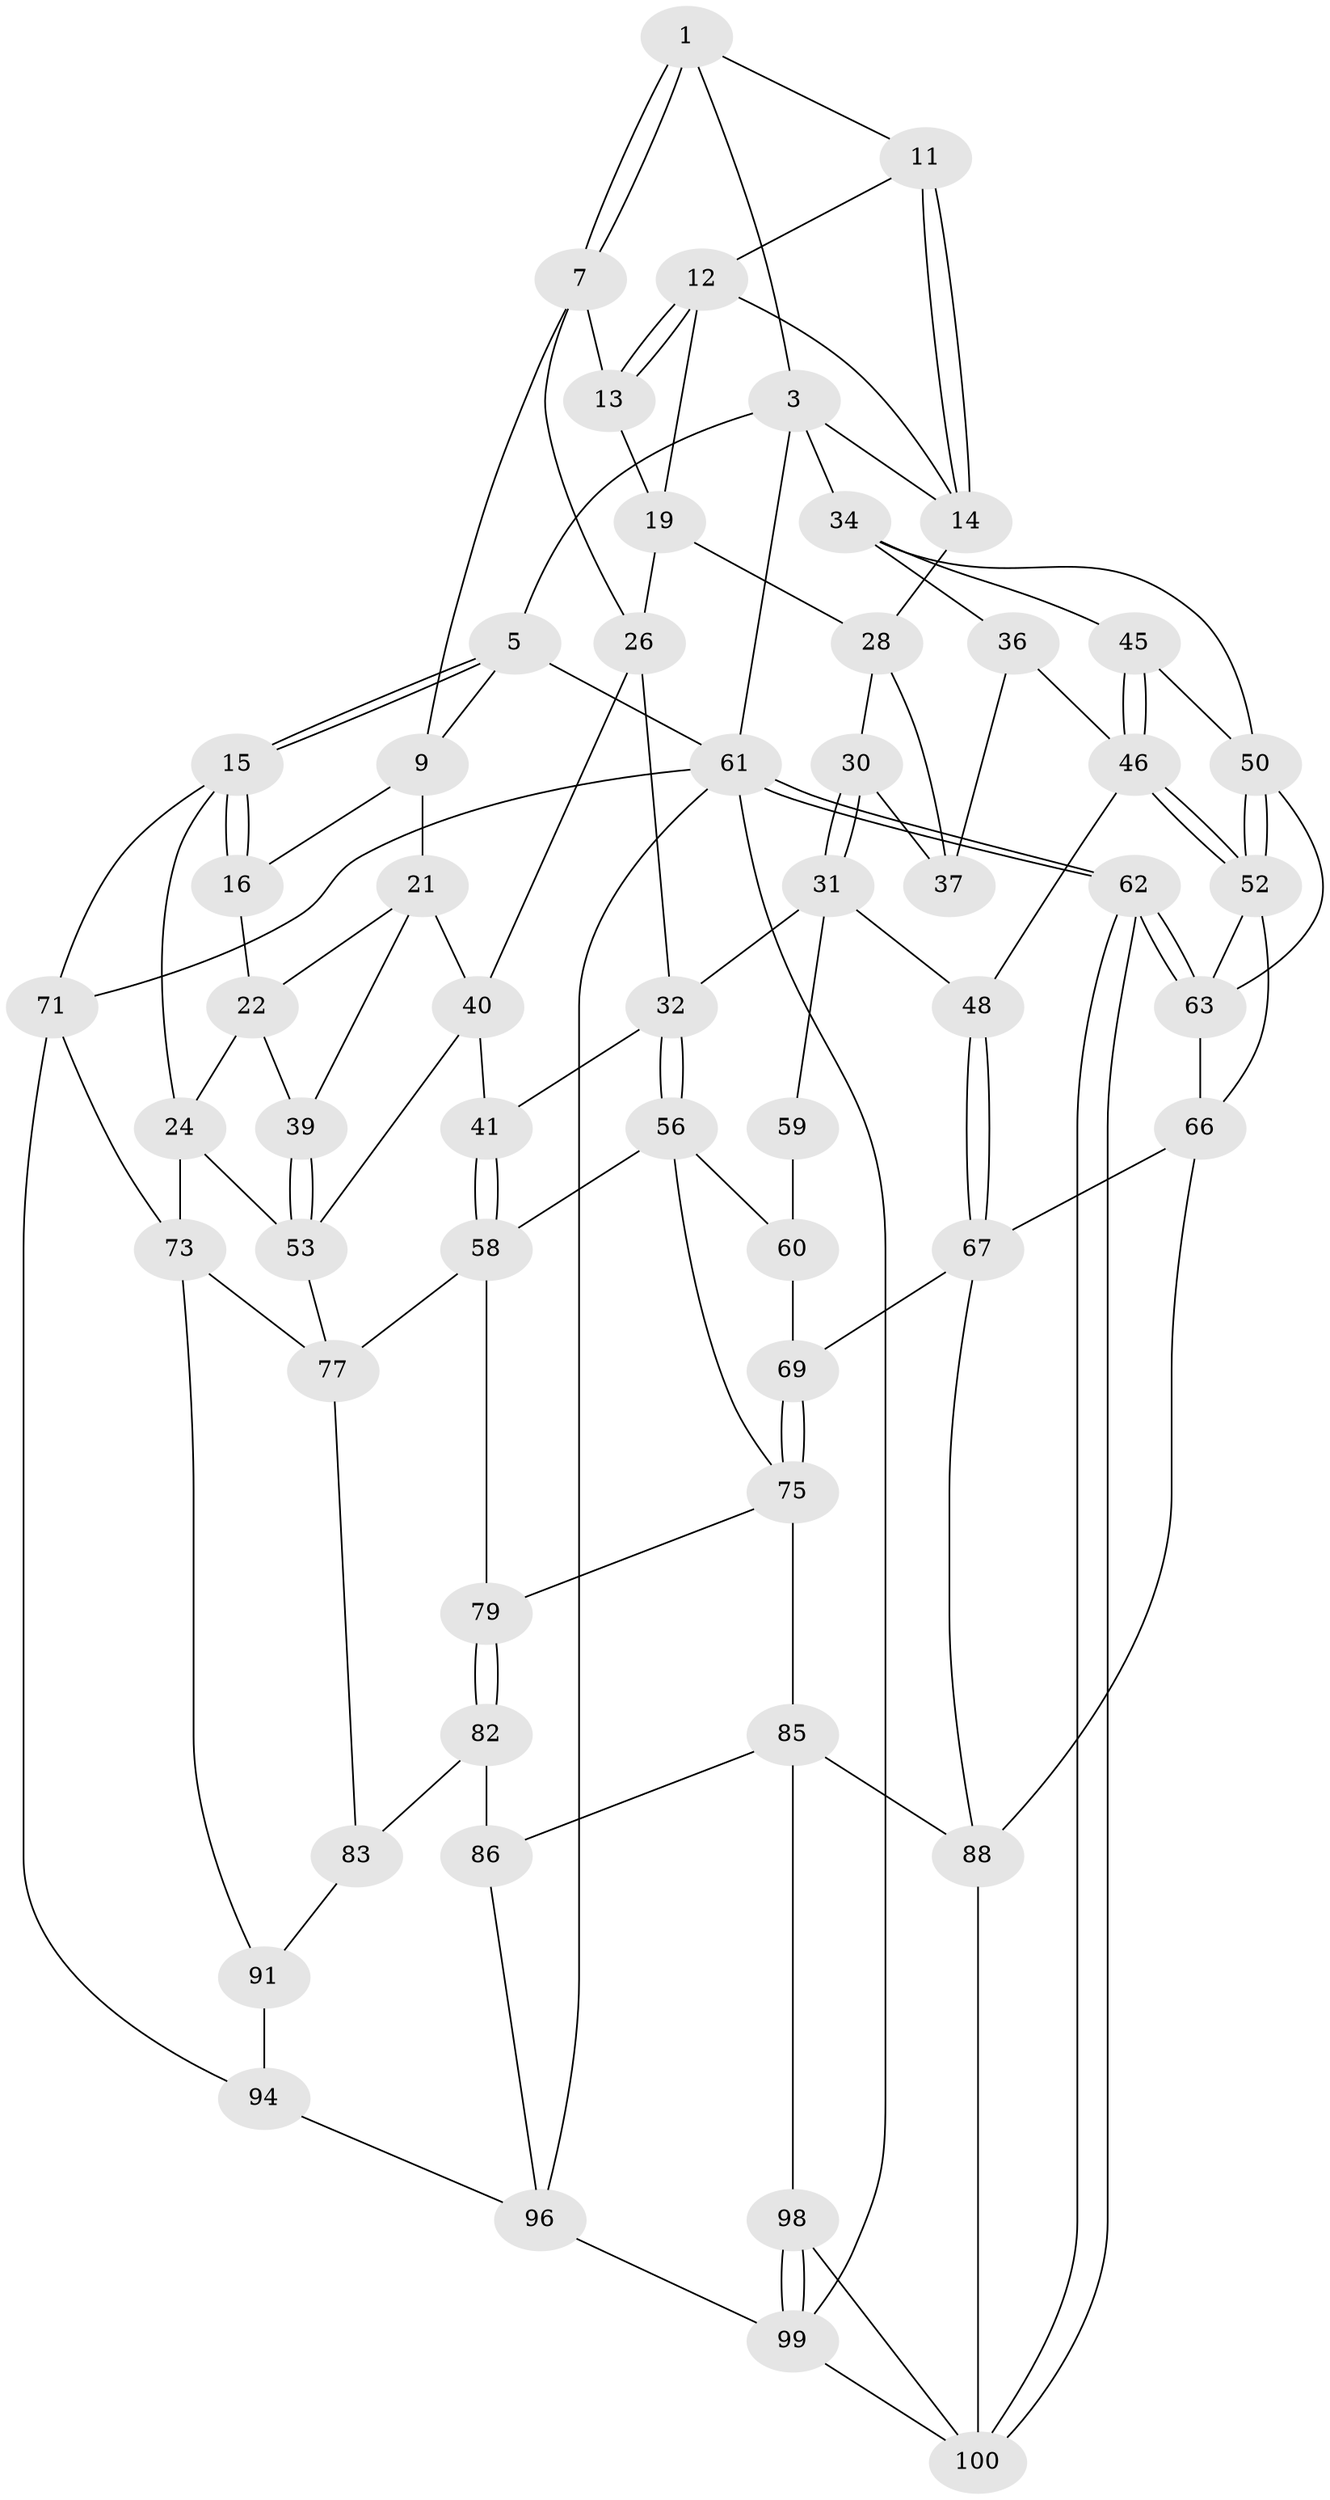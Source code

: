 // original degree distribution, {3: 0.0196078431372549, 4: 0.2647058823529412, 5: 0.47058823529411764, 6: 0.24509803921568626}
// Generated by graph-tools (version 1.1) at 2025/38/02/21/25 10:38:58]
// undirected, 58 vertices, 125 edges
graph export_dot {
graph [start="1"]
  node [color=gray90,style=filled];
  1 [pos="+0.40177658345295736+0",super="+2"];
  3 [pos="+1+0",super="+4"];
  5 [pos="+0+0",super="+6"];
  7 [pos="+0.4217434965932188+0.15229348678686008",super="+8"];
  9 [pos="+0.38107152051102666+0.17188436053323622",super="+10"];
  11 [pos="+0.5310506406767657+0.05451520444881928"];
  12 [pos="+0.5236907478441047+0.0820089858485309",super="+18"];
  13 [pos="+0.4540540594796054+0.1485797301024003"];
  14 [pos="+0.8182384537568049+0.038535187073587586",super="+17"];
  15 [pos="+0+0.05849673142078947",super="+25"];
  16 [pos="+0.20940427154678717+0.08786455593903134"];
  19 [pos="+0.5649850926422967+0.2033793460707148",super="+20"];
  21 [pos="+0.2673039239993283+0.21908842812870907",super="+38"];
  22 [pos="+0.2219834508739119+0.1340152717579285",super="+23"];
  24 [pos="+0+0.2222243240659266",super="+55"];
  26 [pos="+0.5215731139295655+0.28858943239912066",super="+27"];
  28 [pos="+0.7854685007540161+0.10883824366734814",super="+29"];
  30 [pos="+0.6948161774313005+0.2640896436456771"];
  31 [pos="+0.6421675475087292+0.3455990421112524",super="+49"];
  32 [pos="+0.6167219479395321+0.3489994369659266",super="+33"];
  34 [pos="+1+0",super="+35"];
  36 [pos="+0.8687271716061521+0.30566990253524157",super="+44"];
  37 [pos="+0.8643026916247882+0.2965213348842288",super="+43"];
  39 [pos="+0.1551396077221727+0.2970288613488778"];
  40 [pos="+0.37044931876774173+0.363228433606511",super="+42"];
  41 [pos="+0.40220168913513754+0.45317090312755226"];
  45 [pos="+0.8888447705473025+0.33473280905844055"];
  46 [pos="+0.8577158941399418+0.4278878305020222",super="+47"];
  48 [pos="+0.756489365280499+0.46173072290590794"];
  50 [pos="+0.9942689107881275+0.3432151099520606",super="+51"];
  52 [pos="+0.9205222002407697+0.4740689039345681",super="+65"];
  53 [pos="+0.17894312253834793+0.3752481087291877",super="+54"];
  56 [pos="+0.5583608029816897+0.5044578527443841",super="+57"];
  58 [pos="+0.4022110797502683+0.4549031315623865",super="+76"];
  59 [pos="+0.6726901786885446+0.4488083673415043"];
  60 [pos="+0.6303124911158218+0.47848449314497676",super="+70"];
  61 [pos="+1+1",super="+72"];
  62 [pos="+1+1"];
  63 [pos="+1+0.7714593433075045",super="+64"];
  66 [pos="+0.8624314883797874+0.6028579766312679",super="+84"];
  67 [pos="+0.7669283247860388+0.6194194876438994",super="+68"];
  69 [pos="+0.6666329224192181+0.6328514639719219"];
  71 [pos="+0+0.6333595330345679",super="+74"];
  73 [pos="+0.09753069765563797+0.5759239221547583",super="+81"];
  75 [pos="+0.6009826042993603+0.6170203374720222",super="+78"];
  77 [pos="+0.29228252592037207+0.5250322608043297",super="+80"];
  79 [pos="+0.375759566152194+0.5591361221520292"];
  82 [pos="+0.37181315905027734+0.618342610354646",super="+87"];
  83 [pos="+0.2585035904032345+0.676037202810806",super="+90"];
  85 [pos="+0.48027361291996384+0.7542325673951845",super="+89"];
  86 [pos="+0.4342723003458797+0.771267651196974"];
  88 [pos="+0.7326046968899657+0.7992304597108304",super="+93"];
  91 [pos="+0.23502361119873785+0.8542964761605105",super="+92"];
  94 [pos="+0.084490540180812+0.7483186745426333",super="+95"];
  96 [pos="+0.04599370295746966+1",super="+97"];
  98 [pos="+0.7053118777072053+0.8625814084177892"];
  99 [pos="+0.586018364367612+1",super="+102"];
  100 [pos="+0.8827418818928369+0.9084102322814659",super="+101"];
  1 -- 7;
  1 -- 7;
  1 -- 3;
  1 -- 11;
  3 -- 14;
  3 -- 5;
  3 -- 34;
  3 -- 61;
  5 -- 15;
  5 -- 15;
  5 -- 9;
  5 -- 61;
  7 -- 13;
  7 -- 9;
  7 -- 26;
  9 -- 21;
  9 -- 16;
  11 -- 12;
  11 -- 14;
  11 -- 14;
  12 -- 13;
  12 -- 13;
  12 -- 19;
  12 -- 14;
  13 -- 19;
  14 -- 28;
  15 -- 16;
  15 -- 16;
  15 -- 24;
  15 -- 71;
  16 -- 22;
  19 -- 28;
  19 -- 26;
  21 -- 22;
  21 -- 40;
  21 -- 39;
  22 -- 24;
  22 -- 39;
  24 -- 73;
  24 -- 53;
  26 -- 32;
  26 -- 40;
  28 -- 37;
  28 -- 30;
  30 -- 31;
  30 -- 31;
  30 -- 37;
  31 -- 32;
  31 -- 48;
  31 -- 59;
  32 -- 56;
  32 -- 56;
  32 -- 41;
  34 -- 50;
  34 -- 36;
  34 -- 45;
  36 -- 37 [weight=2];
  36 -- 46;
  39 -- 53;
  39 -- 53;
  40 -- 41;
  40 -- 53;
  41 -- 58;
  41 -- 58;
  45 -- 46;
  45 -- 46;
  45 -- 50;
  46 -- 52;
  46 -- 52;
  46 -- 48;
  48 -- 67;
  48 -- 67;
  50 -- 52;
  50 -- 52;
  50 -- 63;
  52 -- 66;
  52 -- 63;
  53 -- 77;
  56 -- 60;
  56 -- 58;
  56 -- 75;
  58 -- 77;
  58 -- 79;
  59 -- 60 [weight=2];
  60 -- 69;
  61 -- 62;
  61 -- 62;
  61 -- 99;
  61 -- 96;
  61 -- 71;
  62 -- 63;
  62 -- 63;
  62 -- 100;
  62 -- 100;
  63 -- 66;
  66 -- 67;
  66 -- 88;
  67 -- 88;
  67 -- 69;
  69 -- 75;
  69 -- 75;
  71 -- 73;
  71 -- 94;
  73 -- 91;
  73 -- 77;
  75 -- 85;
  75 -- 79;
  77 -- 83;
  79 -- 82;
  79 -- 82;
  82 -- 83 [weight=2];
  82 -- 86;
  83 -- 91;
  85 -- 86;
  85 -- 88;
  85 -- 98;
  86 -- 96;
  88 -- 100;
  91 -- 94 [weight=2];
  94 -- 96;
  96 -- 99;
  98 -- 99;
  98 -- 99;
  98 -- 100;
  99 -- 100;
}

